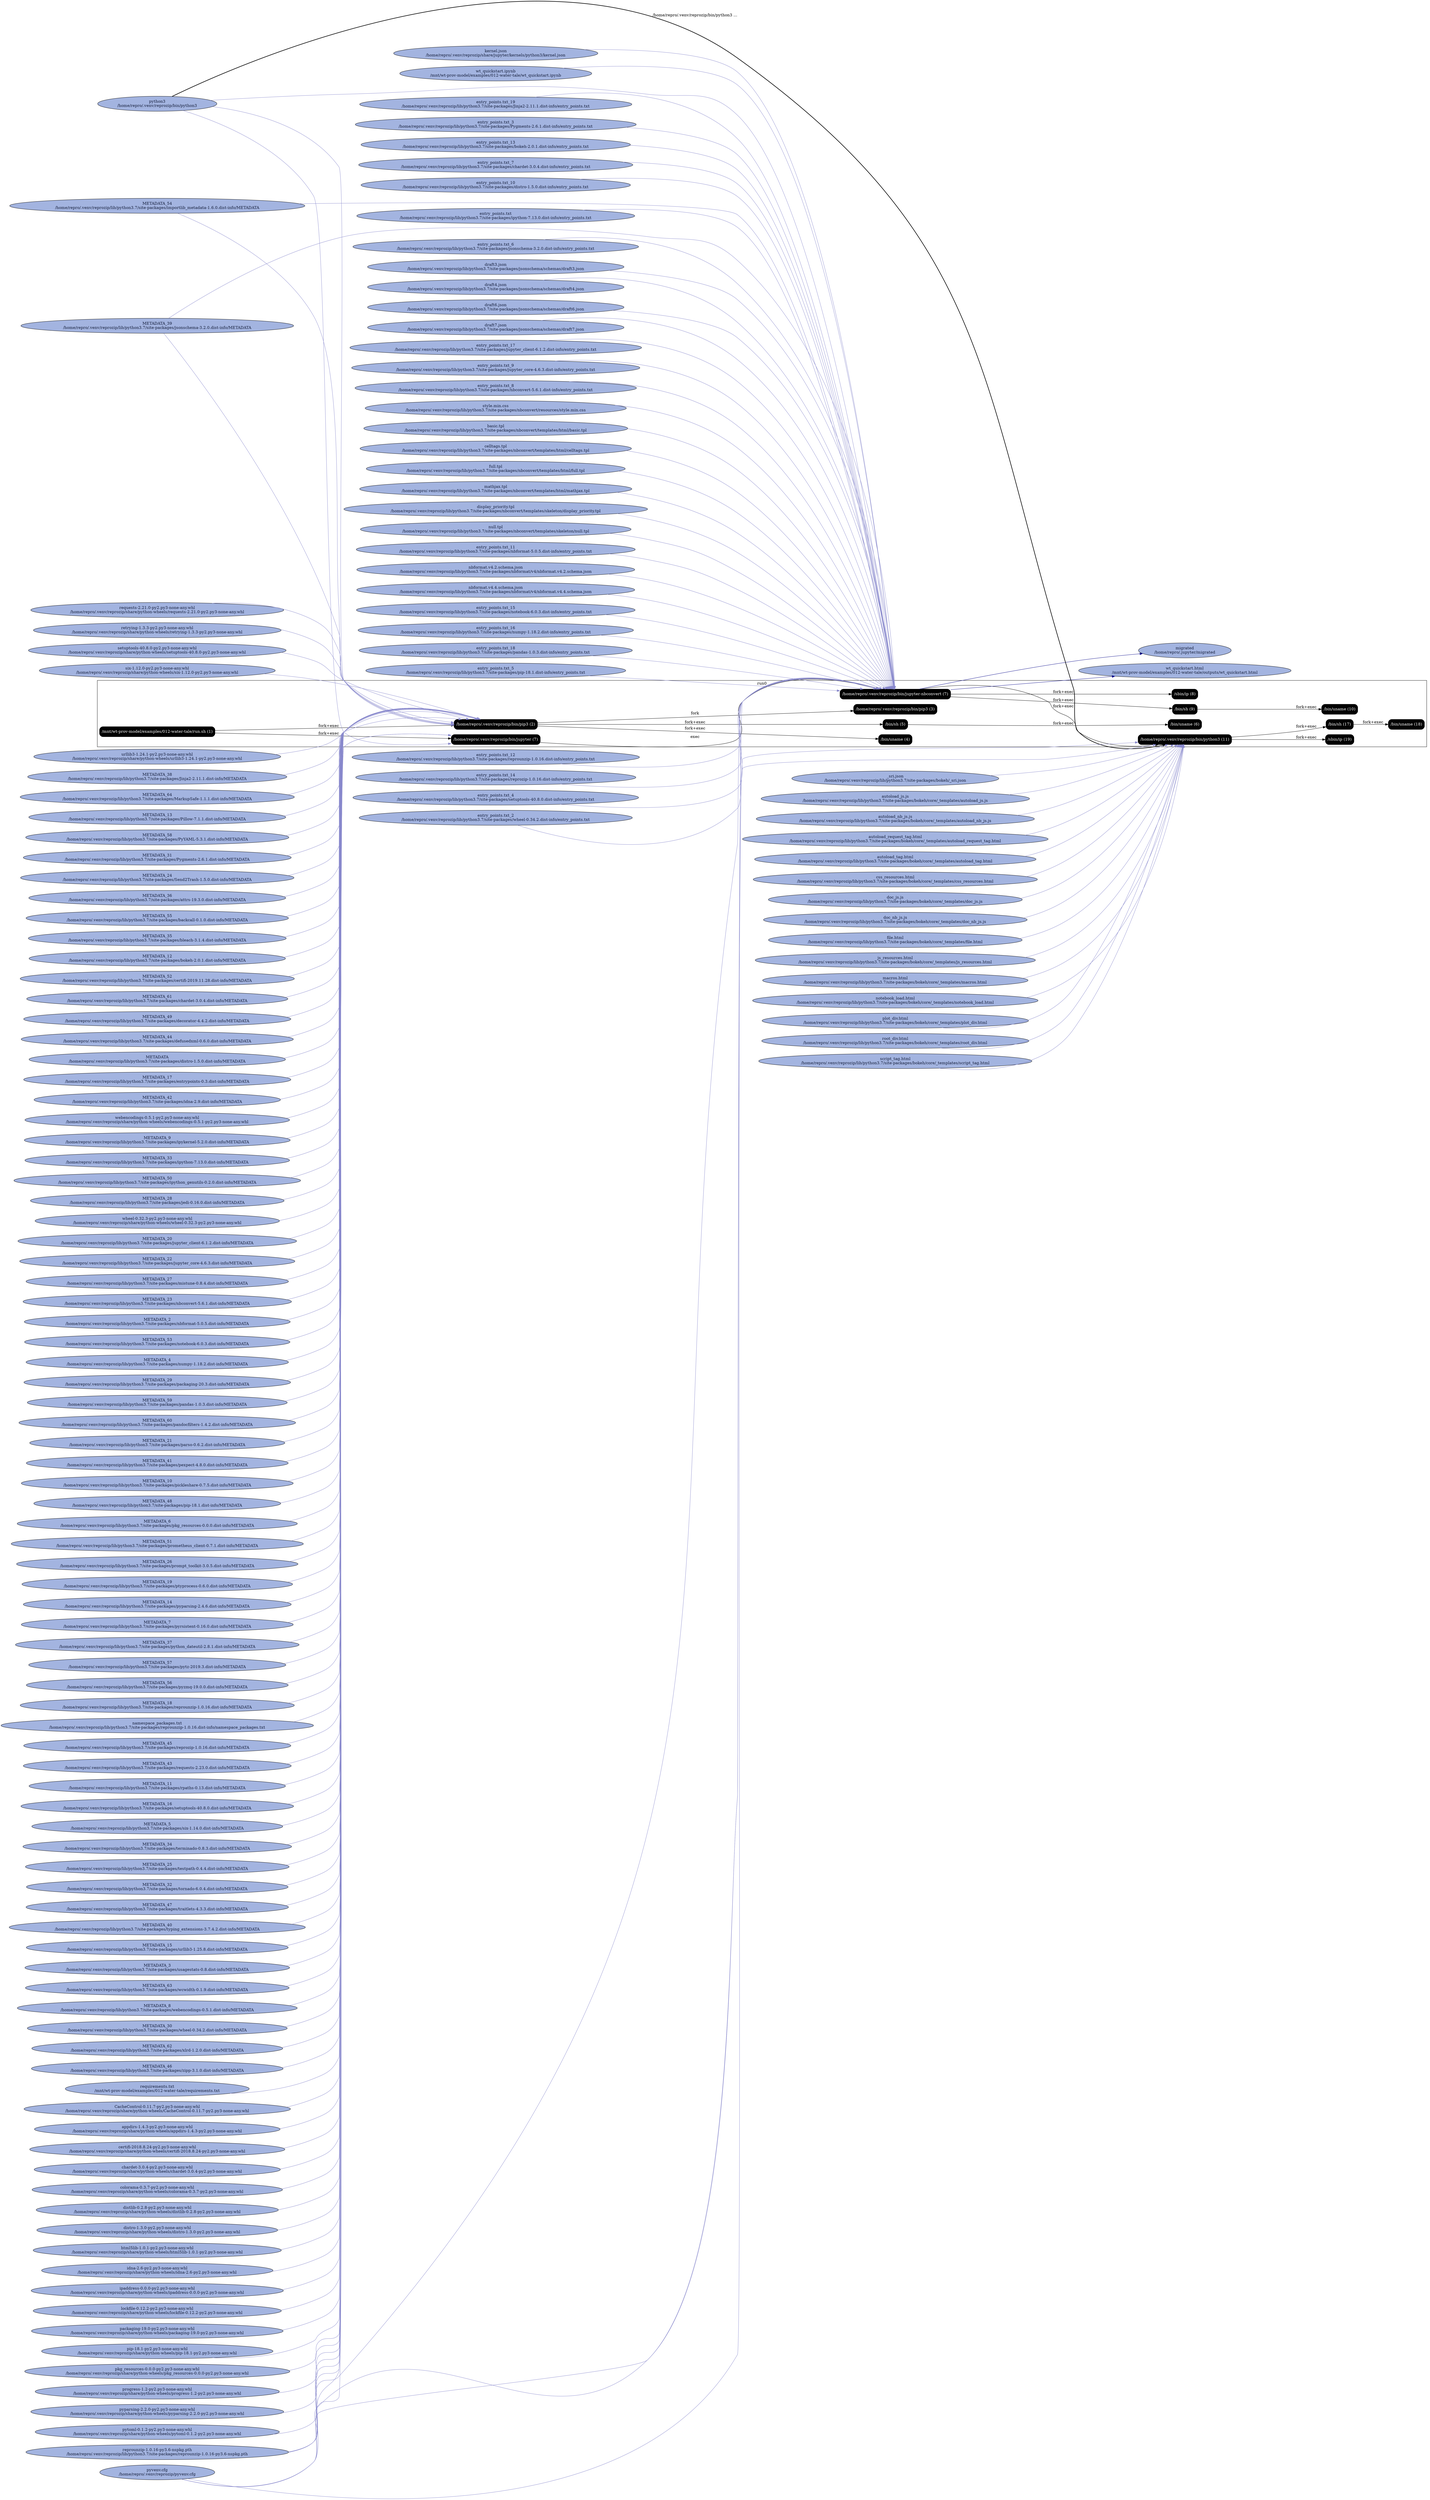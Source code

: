 digraph G {
    rankdir=LR;

    /* programs */
    node [shape=box fontcolor=white fillcolor=black style="filled,rounded"];
    subgraph cluster_run0 {
        label="run0";
        prog0 [label="/mnt/wt-prov-model/examples/012-water-tale/run.sh (1)"];
        prog1 [label="/home/repro/.venv/reprozip/bin/pip3 (2)"];
        prog0 -> prog1 [label="fork+exec"];
        prog2 [label="/home/repro/.venv/reprozip/bin/pip3 (3)"];
        prog1 -> prog2 [label="fork"];
        prog3 [label="/bin/uname (4)"];
        prog1 -> prog3 [label="fork+exec"];
        prog4 [label="/bin/sh (5)"];
        prog1 -> prog4 [label="fork+exec"];
        prog5 [label="/bin/uname (6)"];
        prog4 -> prog5 [label="fork+exec"];
        prog6 [label="/home/repro/.venv/reprozip/bin/jupyter (7)"];
        prog0 -> prog6 [label="fork+exec"];
        prog7 [label="/home/repro/.venv/reprozip/bin/jupyter-nbconvert (7)"];
        prog6 -> prog7 [label="exec"];
        prog8 [label="/sbin/ip (8)"];
        prog7 -> prog8 [label="fork+exec"];
        prog9 [label="/bin/sh (9)"];
        prog7 -> prog9 [label="fork+exec"];
        prog10 [label="/bin/uname (10)"];
        prog9 -> prog10 [label="fork+exec"];
        prog11 [label="/home/repro/.venv/reprozip/bin/python3 (11)"];
        prog7 -> prog11 [label="fork+exec"];
        prog17 [label="/bin/sh (17)"];
        prog11 -> prog17 [label="fork+exec"];
        prog18 [label="/bin/uname (18)"];
        prog17 -> prog18 [label="fork+exec"];
        prog19 [label="/sbin/ip (19)"];
        prog11 -> prog19 [label="fork+exec"];
    }

    node [shape=ellipse fontcolor="#131C39" fillcolor="#C9D2ED"];

    /* other files */
    "/home/repro/.jupyter/migrated" [fillcolor="#A3B4E0", label="migrated\n/home/repro/.jupyter/migrated"];
    "/home/repro/.venv/reprozip/bin/python3" [fillcolor="#A3B4E0", label="python3\n/home/repro/.venv/reprozip/bin/python3"];
    "/home/repro/.venv/reprozip/lib/python3.7/site-packages/Jinja2-2.11.1.dist-info/METADATA" [fillcolor="#A3B4E0", label="METADATA_38\n/home/repro/.venv/reprozip/lib/python3.7/site-packages/Jinja2-2.11.1.dist-info/METADATA"];
    "/home/repro/.venv/reprozip/lib/python3.7/site-packages/Jinja2-2.11.1.dist-info/entry_points.txt" [fillcolor="#A3B4E0", label="entry_points.txt_19\n/home/repro/.venv/reprozip/lib/python3.7/site-packages/Jinja2-2.11.1.dist-info/entry_points.txt"];
    "/home/repro/.venv/reprozip/lib/python3.7/site-packages/MarkupSafe-1.1.1.dist-info/METADATA" [fillcolor="#A3B4E0", label="METADATA_64\n/home/repro/.venv/reprozip/lib/python3.7/site-packages/MarkupSafe-1.1.1.dist-info/METADATA"];
    "/home/repro/.venv/reprozip/lib/python3.7/site-packages/Pillow-7.1.1.dist-info/METADATA" [fillcolor="#A3B4E0", label="METADATA_13\n/home/repro/.venv/reprozip/lib/python3.7/site-packages/Pillow-7.1.1.dist-info/METADATA"];
    "/home/repro/.venv/reprozip/lib/python3.7/site-packages/PyYAML-5.3.1.dist-info/METADATA" [fillcolor="#A3B4E0", label="METADATA_58\n/home/repro/.venv/reprozip/lib/python3.7/site-packages/PyYAML-5.3.1.dist-info/METADATA"];
    "/home/repro/.venv/reprozip/lib/python3.7/site-packages/Pygments-2.6.1.dist-info/METADATA" [fillcolor="#A3B4E0", label="METADATA_31\n/home/repro/.venv/reprozip/lib/python3.7/site-packages/Pygments-2.6.1.dist-info/METADATA"];
    "/home/repro/.venv/reprozip/lib/python3.7/site-packages/Pygments-2.6.1.dist-info/entry_points.txt" [fillcolor="#A3B4E0", label="entry_points.txt_3\n/home/repro/.venv/reprozip/lib/python3.7/site-packages/Pygments-2.6.1.dist-info/entry_points.txt"];
    "/home/repro/.venv/reprozip/lib/python3.7/site-packages/Send2Trash-1.5.0.dist-info/METADATA" [fillcolor="#A3B4E0", label="METADATA_24\n/home/repro/.venv/reprozip/lib/python3.7/site-packages/Send2Trash-1.5.0.dist-info/METADATA"];
    "/home/repro/.venv/reprozip/lib/python3.7/site-packages/attrs-19.3.0.dist-info/METADATA" [fillcolor="#A3B4E0", label="METADATA_36\n/home/repro/.venv/reprozip/lib/python3.7/site-packages/attrs-19.3.0.dist-info/METADATA"];
    "/home/repro/.venv/reprozip/lib/python3.7/site-packages/backcall-0.1.0.dist-info/METADATA" [fillcolor="#A3B4E0", label="METADATA_55\n/home/repro/.venv/reprozip/lib/python3.7/site-packages/backcall-0.1.0.dist-info/METADATA"];
    "/home/repro/.venv/reprozip/lib/python3.7/site-packages/bleach-3.1.4.dist-info/METADATA" [fillcolor="#A3B4E0", label="METADATA_35\n/home/repro/.venv/reprozip/lib/python3.7/site-packages/bleach-3.1.4.dist-info/METADATA"];
    "/home/repro/.venv/reprozip/lib/python3.7/site-packages/bokeh-2.0.1.dist-info/METADATA" [fillcolor="#A3B4E0", label="METADATA_12\n/home/repro/.venv/reprozip/lib/python3.7/site-packages/bokeh-2.0.1.dist-info/METADATA"];
    "/home/repro/.venv/reprozip/lib/python3.7/site-packages/bokeh-2.0.1.dist-info/entry_points.txt" [fillcolor="#A3B4E0", label="entry_points.txt_13\n/home/repro/.venv/reprozip/lib/python3.7/site-packages/bokeh-2.0.1.dist-info/entry_points.txt"];
    "/home/repro/.venv/reprozip/lib/python3.7/site-packages/bokeh/_sri.json" [fillcolor="#A3B4E0", label="_sri.json\n/home/repro/.venv/reprozip/lib/python3.7/site-packages/bokeh/_sri.json"];
    "/home/repro/.venv/reprozip/lib/python3.7/site-packages/bokeh/core/_templates/autoload_js.js" [fillcolor="#A3B4E0", label="autoload_js.js\n/home/repro/.venv/reprozip/lib/python3.7/site-packages/bokeh/core/_templates/autoload_js.js"];
    "/home/repro/.venv/reprozip/lib/python3.7/site-packages/bokeh/core/_templates/autoload_nb_js.js" [fillcolor="#A3B4E0", label="autoload_nb_js.js\n/home/repro/.venv/reprozip/lib/python3.7/site-packages/bokeh/core/_templates/autoload_nb_js.js"];
    "/home/repro/.venv/reprozip/lib/python3.7/site-packages/bokeh/core/_templates/autoload_request_tag.html" [fillcolor="#A3B4E0", label="autoload_request_tag.html\n/home/repro/.venv/reprozip/lib/python3.7/site-packages/bokeh/core/_templates/autoload_request_tag.html"];
    "/home/repro/.venv/reprozip/lib/python3.7/site-packages/bokeh/core/_templates/autoload_tag.html" [fillcolor="#A3B4E0", label="autoload_tag.html\n/home/repro/.venv/reprozip/lib/python3.7/site-packages/bokeh/core/_templates/autoload_tag.html"];
    "/home/repro/.venv/reprozip/lib/python3.7/site-packages/bokeh/core/_templates/css_resources.html" [fillcolor="#A3B4E0", label="css_resources.html\n/home/repro/.venv/reprozip/lib/python3.7/site-packages/bokeh/core/_templates/css_resources.html"];
    "/home/repro/.venv/reprozip/lib/python3.7/site-packages/bokeh/core/_templates/doc_js.js" [fillcolor="#A3B4E0", label="doc_js.js\n/home/repro/.venv/reprozip/lib/python3.7/site-packages/bokeh/core/_templates/doc_js.js"];
    "/home/repro/.venv/reprozip/lib/python3.7/site-packages/bokeh/core/_templates/doc_nb_js.js" [fillcolor="#A3B4E0", label="doc_nb_js.js\n/home/repro/.venv/reprozip/lib/python3.7/site-packages/bokeh/core/_templates/doc_nb_js.js"];
    "/home/repro/.venv/reprozip/lib/python3.7/site-packages/bokeh/core/_templates/file.html" [fillcolor="#A3B4E0", label="file.html\n/home/repro/.venv/reprozip/lib/python3.7/site-packages/bokeh/core/_templates/file.html"];
    "/home/repro/.venv/reprozip/lib/python3.7/site-packages/bokeh/core/_templates/js_resources.html" [fillcolor="#A3B4E0", label="js_resources.html\n/home/repro/.venv/reprozip/lib/python3.7/site-packages/bokeh/core/_templates/js_resources.html"];
    "/home/repro/.venv/reprozip/lib/python3.7/site-packages/bokeh/core/_templates/macros.html" [fillcolor="#A3B4E0", label="macros.html\n/home/repro/.venv/reprozip/lib/python3.7/site-packages/bokeh/core/_templates/macros.html"];
    "/home/repro/.venv/reprozip/lib/python3.7/site-packages/bokeh/core/_templates/notebook_load.html" [fillcolor="#A3B4E0", label="notebook_load.html\n/home/repro/.venv/reprozip/lib/python3.7/site-packages/bokeh/core/_templates/notebook_load.html"];
    "/home/repro/.venv/reprozip/lib/python3.7/site-packages/bokeh/core/_templates/plot_div.html" [fillcolor="#A3B4E0", label="plot_div.html\n/home/repro/.venv/reprozip/lib/python3.7/site-packages/bokeh/core/_templates/plot_div.html"];
    "/home/repro/.venv/reprozip/lib/python3.7/site-packages/bokeh/core/_templates/root_div.html" [fillcolor="#A3B4E0", label="root_div.html\n/home/repro/.venv/reprozip/lib/python3.7/site-packages/bokeh/core/_templates/root_div.html"];
    "/home/repro/.venv/reprozip/lib/python3.7/site-packages/bokeh/core/_templates/script_tag.html" [fillcolor="#A3B4E0", label="script_tag.html\n/home/repro/.venv/reprozip/lib/python3.7/site-packages/bokeh/core/_templates/script_tag.html"];
    "/home/repro/.venv/reprozip/lib/python3.7/site-packages/certifi-2019.11.28.dist-info/METADATA" [fillcolor="#A3B4E0", label="METADATA_52\n/home/repro/.venv/reprozip/lib/python3.7/site-packages/certifi-2019.11.28.dist-info/METADATA"];
    "/home/repro/.venv/reprozip/lib/python3.7/site-packages/chardet-3.0.4.dist-info/METADATA" [fillcolor="#A3B4E0", label="METADATA_61\n/home/repro/.venv/reprozip/lib/python3.7/site-packages/chardet-3.0.4.dist-info/METADATA"];
    "/home/repro/.venv/reprozip/lib/python3.7/site-packages/chardet-3.0.4.dist-info/entry_points.txt" [fillcolor="#A3B4E0", label="entry_points.txt_7\n/home/repro/.venv/reprozip/lib/python3.7/site-packages/chardet-3.0.4.dist-info/entry_points.txt"];
    "/home/repro/.venv/reprozip/lib/python3.7/site-packages/decorator-4.4.2.dist-info/METADATA" [fillcolor="#A3B4E0", label="METADATA_49\n/home/repro/.venv/reprozip/lib/python3.7/site-packages/decorator-4.4.2.dist-info/METADATA"];
    "/home/repro/.venv/reprozip/lib/python3.7/site-packages/defusedxml-0.6.0.dist-info/METADATA" [fillcolor="#A3B4E0", label="METADATA_44\n/home/repro/.venv/reprozip/lib/python3.7/site-packages/defusedxml-0.6.0.dist-info/METADATA"];
    "/home/repro/.venv/reprozip/lib/python3.7/site-packages/distro-1.5.0.dist-info/METADATA" [fillcolor="#A3B4E0", label="METADATA\n/home/repro/.venv/reprozip/lib/python3.7/site-packages/distro-1.5.0.dist-info/METADATA"];
    "/home/repro/.venv/reprozip/lib/python3.7/site-packages/distro-1.5.0.dist-info/entry_points.txt" [fillcolor="#A3B4E0", label="entry_points.txt_10\n/home/repro/.venv/reprozip/lib/python3.7/site-packages/distro-1.5.0.dist-info/entry_points.txt"];
    "/home/repro/.venv/reprozip/lib/python3.7/site-packages/entrypoints-0.3.dist-info/METADATA" [fillcolor="#A3B4E0", label="METADATA_17\n/home/repro/.venv/reprozip/lib/python3.7/site-packages/entrypoints-0.3.dist-info/METADATA"];
    "/home/repro/.venv/reprozip/lib/python3.7/site-packages/idna-2.9.dist-info/METADATA" [fillcolor="#A3B4E0", label="METADATA_42\n/home/repro/.venv/reprozip/lib/python3.7/site-packages/idna-2.9.dist-info/METADATA"];
    "/home/repro/.venv/reprozip/lib/python3.7/site-packages/importlib_metadata-1.6.0.dist-info/METADATA" [fillcolor="#A3B4E0", label="METADATA_54\n/home/repro/.venv/reprozip/lib/python3.7/site-packages/importlib_metadata-1.6.0.dist-info/METADATA"];
    "/home/repro/.venv/reprozip/lib/python3.7/site-packages/ipykernel-5.2.0.dist-info/METADATA" [fillcolor="#A3B4E0", label="METADATA_9\n/home/repro/.venv/reprozip/lib/python3.7/site-packages/ipykernel-5.2.0.dist-info/METADATA"];
    "/home/repro/.venv/reprozip/lib/python3.7/site-packages/ipython-7.13.0.dist-info/METADATA" [fillcolor="#A3B4E0", label="METADATA_33\n/home/repro/.venv/reprozip/lib/python3.7/site-packages/ipython-7.13.0.dist-info/METADATA"];
    "/home/repro/.venv/reprozip/lib/python3.7/site-packages/ipython-7.13.0.dist-info/entry_points.txt" [fillcolor="#A3B4E0", label="entry_points.txt\n/home/repro/.venv/reprozip/lib/python3.7/site-packages/ipython-7.13.0.dist-info/entry_points.txt"];
    "/home/repro/.venv/reprozip/lib/python3.7/site-packages/ipython_genutils-0.2.0.dist-info/METADATA" [fillcolor="#A3B4E0", label="METADATA_50\n/home/repro/.venv/reprozip/lib/python3.7/site-packages/ipython_genutils-0.2.0.dist-info/METADATA"];
    "/home/repro/.venv/reprozip/lib/python3.7/site-packages/jedi-0.16.0.dist-info/METADATA" [fillcolor="#A3B4E0", label="METADATA_28\n/home/repro/.venv/reprozip/lib/python3.7/site-packages/jedi-0.16.0.dist-info/METADATA"];
    "/home/repro/.venv/reprozip/lib/python3.7/site-packages/jsonschema-3.2.0.dist-info/METADATA" [fillcolor="#A3B4E0", label="METADATA_39\n/home/repro/.venv/reprozip/lib/python3.7/site-packages/jsonschema-3.2.0.dist-info/METADATA"];
    "/home/repro/.venv/reprozip/lib/python3.7/site-packages/jsonschema-3.2.0.dist-info/entry_points.txt" [fillcolor="#A3B4E0", label="entry_points.txt_6\n/home/repro/.venv/reprozip/lib/python3.7/site-packages/jsonschema-3.2.0.dist-info/entry_points.txt"];
    "/home/repro/.venv/reprozip/lib/python3.7/site-packages/jsonschema/schemas/draft3.json" [fillcolor="#A3B4E0", label="draft3.json\n/home/repro/.venv/reprozip/lib/python3.7/site-packages/jsonschema/schemas/draft3.json"];
    "/home/repro/.venv/reprozip/lib/python3.7/site-packages/jsonschema/schemas/draft4.json" [fillcolor="#A3B4E0", label="draft4.json\n/home/repro/.venv/reprozip/lib/python3.7/site-packages/jsonschema/schemas/draft4.json"];
    "/home/repro/.venv/reprozip/lib/python3.7/site-packages/jsonschema/schemas/draft6.json" [fillcolor="#A3B4E0", label="draft6.json\n/home/repro/.venv/reprozip/lib/python3.7/site-packages/jsonschema/schemas/draft6.json"];
    "/home/repro/.venv/reprozip/lib/python3.7/site-packages/jsonschema/schemas/draft7.json" [fillcolor="#A3B4E0", label="draft7.json\n/home/repro/.venv/reprozip/lib/python3.7/site-packages/jsonschema/schemas/draft7.json"];
    "/home/repro/.venv/reprozip/lib/python3.7/site-packages/jupyter_client-6.1.2.dist-info/METADATA" [fillcolor="#A3B4E0", label="METADATA_20\n/home/repro/.venv/reprozip/lib/python3.7/site-packages/jupyter_client-6.1.2.dist-info/METADATA"];
    "/home/repro/.venv/reprozip/lib/python3.7/site-packages/jupyter_client-6.1.2.dist-info/entry_points.txt" [fillcolor="#A3B4E0", label="entry_points.txt_17\n/home/repro/.venv/reprozip/lib/python3.7/site-packages/jupyter_client-6.1.2.dist-info/entry_points.txt"];
    "/home/repro/.venv/reprozip/lib/python3.7/site-packages/jupyter_core-4.6.3.dist-info/METADATA" [fillcolor="#A3B4E0", label="METADATA_22\n/home/repro/.venv/reprozip/lib/python3.7/site-packages/jupyter_core-4.6.3.dist-info/METADATA"];
    "/home/repro/.venv/reprozip/lib/python3.7/site-packages/jupyter_core-4.6.3.dist-info/entry_points.txt" [fillcolor="#A3B4E0", label="entry_points.txt_9\n/home/repro/.venv/reprozip/lib/python3.7/site-packages/jupyter_core-4.6.3.dist-info/entry_points.txt"];
    "/home/repro/.venv/reprozip/lib/python3.7/site-packages/mistune-0.8.4.dist-info/METADATA" [fillcolor="#A3B4E0", label="METADATA_27\n/home/repro/.venv/reprozip/lib/python3.7/site-packages/mistune-0.8.4.dist-info/METADATA"];
    "/home/repro/.venv/reprozip/lib/python3.7/site-packages/nbconvert-5.6.1.dist-info/METADATA" [fillcolor="#A3B4E0", label="METADATA_23\n/home/repro/.venv/reprozip/lib/python3.7/site-packages/nbconvert-5.6.1.dist-info/METADATA"];
    "/home/repro/.venv/reprozip/lib/python3.7/site-packages/nbconvert-5.6.1.dist-info/entry_points.txt" [fillcolor="#A3B4E0", label="entry_points.txt_8\n/home/repro/.venv/reprozip/lib/python3.7/site-packages/nbconvert-5.6.1.dist-info/entry_points.txt"];
    "/home/repro/.venv/reprozip/lib/python3.7/site-packages/nbconvert/resources/style.min.css" [fillcolor="#A3B4E0", label="style.min.css\n/home/repro/.venv/reprozip/lib/python3.7/site-packages/nbconvert/resources/style.min.css"];
    "/home/repro/.venv/reprozip/lib/python3.7/site-packages/nbconvert/templates/html/basic.tpl" [fillcolor="#A3B4E0", label="basic.tpl\n/home/repro/.venv/reprozip/lib/python3.7/site-packages/nbconvert/templates/html/basic.tpl"];
    "/home/repro/.venv/reprozip/lib/python3.7/site-packages/nbconvert/templates/html/celltags.tpl" [fillcolor="#A3B4E0", label="celltags.tpl\n/home/repro/.venv/reprozip/lib/python3.7/site-packages/nbconvert/templates/html/celltags.tpl"];
    "/home/repro/.venv/reprozip/lib/python3.7/site-packages/nbconvert/templates/html/full.tpl" [fillcolor="#A3B4E0", label="full.tpl\n/home/repro/.venv/reprozip/lib/python3.7/site-packages/nbconvert/templates/html/full.tpl"];
    "/home/repro/.venv/reprozip/lib/python3.7/site-packages/nbconvert/templates/html/mathjax.tpl" [fillcolor="#A3B4E0", label="mathjax.tpl\n/home/repro/.venv/reprozip/lib/python3.7/site-packages/nbconvert/templates/html/mathjax.tpl"];
    "/home/repro/.venv/reprozip/lib/python3.7/site-packages/nbconvert/templates/skeleton/display_priority.tpl" [fillcolor="#A3B4E0", label="display_priority.tpl\n/home/repro/.venv/reprozip/lib/python3.7/site-packages/nbconvert/templates/skeleton/display_priority.tpl"];
    "/home/repro/.venv/reprozip/lib/python3.7/site-packages/nbconvert/templates/skeleton/null.tpl" [fillcolor="#A3B4E0", label="null.tpl\n/home/repro/.venv/reprozip/lib/python3.7/site-packages/nbconvert/templates/skeleton/null.tpl"];
    "/home/repro/.venv/reprozip/lib/python3.7/site-packages/nbformat-5.0.5.dist-info/METADATA" [fillcolor="#A3B4E0", label="METADATA_2\n/home/repro/.venv/reprozip/lib/python3.7/site-packages/nbformat-5.0.5.dist-info/METADATA"];
    "/home/repro/.venv/reprozip/lib/python3.7/site-packages/nbformat-5.0.5.dist-info/entry_points.txt" [fillcolor="#A3B4E0", label="entry_points.txt_11\n/home/repro/.venv/reprozip/lib/python3.7/site-packages/nbformat-5.0.5.dist-info/entry_points.txt"];
    "/home/repro/.venv/reprozip/lib/python3.7/site-packages/nbformat/v4/nbformat.v4.2.schema.json" [fillcolor="#A3B4E0", label="nbformat.v4.2.schema.json\n/home/repro/.venv/reprozip/lib/python3.7/site-packages/nbformat/v4/nbformat.v4.2.schema.json"];
    "/home/repro/.venv/reprozip/lib/python3.7/site-packages/nbformat/v4/nbformat.v4.4.schema.json" [fillcolor="#A3B4E0", label="nbformat.v4.4.schema.json\n/home/repro/.venv/reprozip/lib/python3.7/site-packages/nbformat/v4/nbformat.v4.4.schema.json"];
    "/home/repro/.venv/reprozip/lib/python3.7/site-packages/notebook-6.0.3.dist-info/METADATA" [fillcolor="#A3B4E0", label="METADATA_53\n/home/repro/.venv/reprozip/lib/python3.7/site-packages/notebook-6.0.3.dist-info/METADATA"];
    "/home/repro/.venv/reprozip/lib/python3.7/site-packages/notebook-6.0.3.dist-info/entry_points.txt" [fillcolor="#A3B4E0", label="entry_points.txt_15\n/home/repro/.venv/reprozip/lib/python3.7/site-packages/notebook-6.0.3.dist-info/entry_points.txt"];
    "/home/repro/.venv/reprozip/lib/python3.7/site-packages/numpy-1.18.2.dist-info/METADATA" [fillcolor="#A3B4E0", label="METADATA_4\n/home/repro/.venv/reprozip/lib/python3.7/site-packages/numpy-1.18.2.dist-info/METADATA"];
    "/home/repro/.venv/reprozip/lib/python3.7/site-packages/numpy-1.18.2.dist-info/entry_points.txt" [fillcolor="#A3B4E0", label="entry_points.txt_16\n/home/repro/.venv/reprozip/lib/python3.7/site-packages/numpy-1.18.2.dist-info/entry_points.txt"];
    "/home/repro/.venv/reprozip/lib/python3.7/site-packages/packaging-20.3.dist-info/METADATA" [fillcolor="#A3B4E0", label="METADATA_29\n/home/repro/.venv/reprozip/lib/python3.7/site-packages/packaging-20.3.dist-info/METADATA"];
    "/home/repro/.venv/reprozip/lib/python3.7/site-packages/pandas-1.0.3.dist-info/METADATA" [fillcolor="#A3B4E0", label="METADATA_59\n/home/repro/.venv/reprozip/lib/python3.7/site-packages/pandas-1.0.3.dist-info/METADATA"];
    "/home/repro/.venv/reprozip/lib/python3.7/site-packages/pandas-1.0.3.dist-info/entry_points.txt" [fillcolor="#A3B4E0", label="entry_points.txt_18\n/home/repro/.venv/reprozip/lib/python3.7/site-packages/pandas-1.0.3.dist-info/entry_points.txt"];
    "/home/repro/.venv/reprozip/lib/python3.7/site-packages/pandocfilters-1.4.2.dist-info/METADATA" [fillcolor="#A3B4E0", label="METADATA_60\n/home/repro/.venv/reprozip/lib/python3.7/site-packages/pandocfilters-1.4.2.dist-info/METADATA"];
    "/home/repro/.venv/reprozip/lib/python3.7/site-packages/parso-0.6.2.dist-info/METADATA" [fillcolor="#A3B4E0", label="METADATA_21\n/home/repro/.venv/reprozip/lib/python3.7/site-packages/parso-0.6.2.dist-info/METADATA"];
    "/home/repro/.venv/reprozip/lib/python3.7/site-packages/pexpect-4.8.0.dist-info/METADATA" [fillcolor="#A3B4E0", label="METADATA_41\n/home/repro/.venv/reprozip/lib/python3.7/site-packages/pexpect-4.8.0.dist-info/METADATA"];
    "/home/repro/.venv/reprozip/lib/python3.7/site-packages/pickleshare-0.7.5.dist-info/METADATA" [fillcolor="#A3B4E0", label="METADATA_10\n/home/repro/.venv/reprozip/lib/python3.7/site-packages/pickleshare-0.7.5.dist-info/METADATA"];
    "/home/repro/.venv/reprozip/lib/python3.7/site-packages/pip-18.1.dist-info/METADATA" [fillcolor="#A3B4E0", label="METADATA_48\n/home/repro/.venv/reprozip/lib/python3.7/site-packages/pip-18.1.dist-info/METADATA"];
    "/home/repro/.venv/reprozip/lib/python3.7/site-packages/pip-18.1.dist-info/entry_points.txt" [fillcolor="#A3B4E0", label="entry_points.txt_5\n/home/repro/.venv/reprozip/lib/python3.7/site-packages/pip-18.1.dist-info/entry_points.txt"];
    "/home/repro/.venv/reprozip/lib/python3.7/site-packages/pkg_resources-0.0.0.dist-info/METADATA" [fillcolor="#A3B4E0", label="METADATA_6\n/home/repro/.venv/reprozip/lib/python3.7/site-packages/pkg_resources-0.0.0.dist-info/METADATA"];
    "/home/repro/.venv/reprozip/lib/python3.7/site-packages/prometheus_client-0.7.1.dist-info/METADATA" [fillcolor="#A3B4E0", label="METADATA_51\n/home/repro/.venv/reprozip/lib/python3.7/site-packages/prometheus_client-0.7.1.dist-info/METADATA"];
    "/home/repro/.venv/reprozip/lib/python3.7/site-packages/prompt_toolkit-3.0.5.dist-info/METADATA" [fillcolor="#A3B4E0", label="METADATA_26\n/home/repro/.venv/reprozip/lib/python3.7/site-packages/prompt_toolkit-3.0.5.dist-info/METADATA"];
    "/home/repro/.venv/reprozip/lib/python3.7/site-packages/ptyprocess-0.6.0.dist-info/METADATA" [fillcolor="#A3B4E0", label="METADATA_19\n/home/repro/.venv/reprozip/lib/python3.7/site-packages/ptyprocess-0.6.0.dist-info/METADATA"];
    "/home/repro/.venv/reprozip/lib/python3.7/site-packages/pyparsing-2.4.6.dist-info/METADATA" [fillcolor="#A3B4E0", label="METADATA_14\n/home/repro/.venv/reprozip/lib/python3.7/site-packages/pyparsing-2.4.6.dist-info/METADATA"];
    "/home/repro/.venv/reprozip/lib/python3.7/site-packages/pyrsistent-0.16.0.dist-info/METADATA" [fillcolor="#A3B4E0", label="METADATA_7\n/home/repro/.venv/reprozip/lib/python3.7/site-packages/pyrsistent-0.16.0.dist-info/METADATA"];
    "/home/repro/.venv/reprozip/lib/python3.7/site-packages/python_dateutil-2.8.1.dist-info/METADATA" [fillcolor="#A3B4E0", label="METADATA_37\n/home/repro/.venv/reprozip/lib/python3.7/site-packages/python_dateutil-2.8.1.dist-info/METADATA"];
    "/home/repro/.venv/reprozip/lib/python3.7/site-packages/pytz-2019.3.dist-info/METADATA" [fillcolor="#A3B4E0", label="METADATA_57\n/home/repro/.venv/reprozip/lib/python3.7/site-packages/pytz-2019.3.dist-info/METADATA"];
    "/home/repro/.venv/reprozip/lib/python3.7/site-packages/pyzmq-19.0.0.dist-info/METADATA" [fillcolor="#A3B4E0", label="METADATA_56\n/home/repro/.venv/reprozip/lib/python3.7/site-packages/pyzmq-19.0.0.dist-info/METADATA"];
    "/home/repro/.venv/reprozip/lib/python3.7/site-packages/reprounzip-1.0.16-py3.6-nspkg.pth" [fillcolor="#A3B4E0", label="reprounzip-1.0.16-py3.6-nspkg.pth\n/home/repro/.venv/reprozip/lib/python3.7/site-packages/reprounzip-1.0.16-py3.6-nspkg.pth"];
    "/home/repro/.venv/reprozip/lib/python3.7/site-packages/reprounzip-1.0.16.dist-info/METADATA" [fillcolor="#A3B4E0", label="METADATA_18\n/home/repro/.venv/reprozip/lib/python3.7/site-packages/reprounzip-1.0.16.dist-info/METADATA"];
    "/home/repro/.venv/reprozip/lib/python3.7/site-packages/reprounzip-1.0.16.dist-info/entry_points.txt" [fillcolor="#A3B4E0", label="entry_points.txt_12\n/home/repro/.venv/reprozip/lib/python3.7/site-packages/reprounzip-1.0.16.dist-info/entry_points.txt"];
    "/home/repro/.venv/reprozip/lib/python3.7/site-packages/reprounzip-1.0.16.dist-info/namespace_packages.txt" [fillcolor="#A3B4E0", label="namespace_packages.txt\n/home/repro/.venv/reprozip/lib/python3.7/site-packages/reprounzip-1.0.16.dist-info/namespace_packages.txt"];
    "/home/repro/.venv/reprozip/lib/python3.7/site-packages/reprozip-1.0.16.dist-info/METADATA" [fillcolor="#A3B4E0", label="METADATA_45\n/home/repro/.venv/reprozip/lib/python3.7/site-packages/reprozip-1.0.16.dist-info/METADATA"];
    "/home/repro/.venv/reprozip/lib/python3.7/site-packages/reprozip-1.0.16.dist-info/entry_points.txt" [fillcolor="#A3B4E0", label="entry_points.txt_14\n/home/repro/.venv/reprozip/lib/python3.7/site-packages/reprozip-1.0.16.dist-info/entry_points.txt"];
    "/home/repro/.venv/reprozip/lib/python3.7/site-packages/requests-2.23.0.dist-info/METADATA" [fillcolor="#A3B4E0", label="METADATA_43\n/home/repro/.venv/reprozip/lib/python3.7/site-packages/requests-2.23.0.dist-info/METADATA"];
    "/home/repro/.venv/reprozip/lib/python3.7/site-packages/rpaths-0.13.dist-info/METADATA" [fillcolor="#A3B4E0", label="METADATA_11\n/home/repro/.venv/reprozip/lib/python3.7/site-packages/rpaths-0.13.dist-info/METADATA"];
    "/home/repro/.venv/reprozip/lib/python3.7/site-packages/setuptools-40.8.0.dist-info/METADATA" [fillcolor="#A3B4E0", label="METADATA_16\n/home/repro/.venv/reprozip/lib/python3.7/site-packages/setuptools-40.8.0.dist-info/METADATA"];
    "/home/repro/.venv/reprozip/lib/python3.7/site-packages/setuptools-40.8.0.dist-info/entry_points.txt" [fillcolor="#A3B4E0", label="entry_points.txt_4\n/home/repro/.venv/reprozip/lib/python3.7/site-packages/setuptools-40.8.0.dist-info/entry_points.txt"];
    "/home/repro/.venv/reprozip/lib/python3.7/site-packages/six-1.14.0.dist-info/METADATA" [fillcolor="#A3B4E0", label="METADATA_5\n/home/repro/.venv/reprozip/lib/python3.7/site-packages/six-1.14.0.dist-info/METADATA"];
    "/home/repro/.venv/reprozip/lib/python3.7/site-packages/terminado-0.8.3.dist-info/METADATA" [fillcolor="#A3B4E0", label="METADATA_34\n/home/repro/.venv/reprozip/lib/python3.7/site-packages/terminado-0.8.3.dist-info/METADATA"];
    "/home/repro/.venv/reprozip/lib/python3.7/site-packages/testpath-0.4.4.dist-info/METADATA" [fillcolor="#A3B4E0", label="METADATA_25\n/home/repro/.venv/reprozip/lib/python3.7/site-packages/testpath-0.4.4.dist-info/METADATA"];
    "/home/repro/.venv/reprozip/lib/python3.7/site-packages/tornado-6.0.4.dist-info/METADATA" [fillcolor="#A3B4E0", label="METADATA_32\n/home/repro/.venv/reprozip/lib/python3.7/site-packages/tornado-6.0.4.dist-info/METADATA"];
    "/home/repro/.venv/reprozip/lib/python3.7/site-packages/traitlets-4.3.3.dist-info/METADATA" [fillcolor="#A3B4E0", label="METADATA_47\n/home/repro/.venv/reprozip/lib/python3.7/site-packages/traitlets-4.3.3.dist-info/METADATA"];
    "/home/repro/.venv/reprozip/lib/python3.7/site-packages/typing_extensions-3.7.4.2.dist-info/METADATA" [fillcolor="#A3B4E0", label="METADATA_40\n/home/repro/.venv/reprozip/lib/python3.7/site-packages/typing_extensions-3.7.4.2.dist-info/METADATA"];
    "/home/repro/.venv/reprozip/lib/python3.7/site-packages/urllib3-1.25.8.dist-info/METADATA" [fillcolor="#A3B4E0", label="METADATA_15\n/home/repro/.venv/reprozip/lib/python3.7/site-packages/urllib3-1.25.8.dist-info/METADATA"];
    "/home/repro/.venv/reprozip/lib/python3.7/site-packages/usagestats-0.8.dist-info/METADATA" [fillcolor="#A3B4E0", label="METADATA_3\n/home/repro/.venv/reprozip/lib/python3.7/site-packages/usagestats-0.8.dist-info/METADATA"];
    "/home/repro/.venv/reprozip/lib/python3.7/site-packages/wcwidth-0.1.9.dist-info/METADATA" [fillcolor="#A3B4E0", label="METADATA_63\n/home/repro/.venv/reprozip/lib/python3.7/site-packages/wcwidth-0.1.9.dist-info/METADATA"];
    "/home/repro/.venv/reprozip/lib/python3.7/site-packages/webencodings-0.5.1.dist-info/METADATA" [fillcolor="#A3B4E0", label="METADATA_8\n/home/repro/.venv/reprozip/lib/python3.7/site-packages/webencodings-0.5.1.dist-info/METADATA"];
    "/home/repro/.venv/reprozip/lib/python3.7/site-packages/wheel-0.34.2.dist-info/METADATA" [fillcolor="#A3B4E0", label="METADATA_30\n/home/repro/.venv/reprozip/lib/python3.7/site-packages/wheel-0.34.2.dist-info/METADATA"];
    "/home/repro/.venv/reprozip/lib/python3.7/site-packages/wheel-0.34.2.dist-info/entry_points.txt" [fillcolor="#A3B4E0", label="entry_points.txt_2\n/home/repro/.venv/reprozip/lib/python3.7/site-packages/wheel-0.34.2.dist-info/entry_points.txt"];
    "/home/repro/.venv/reprozip/lib/python3.7/site-packages/xlrd-1.2.0.dist-info/METADATA" [fillcolor="#A3B4E0", label="METADATA_62\n/home/repro/.venv/reprozip/lib/python3.7/site-packages/xlrd-1.2.0.dist-info/METADATA"];
    "/home/repro/.venv/reprozip/lib/python3.7/site-packages/zipp-3.1.0.dist-info/METADATA" [fillcolor="#A3B4E0", label="METADATA_46\n/home/repro/.venv/reprozip/lib/python3.7/site-packages/zipp-3.1.0.dist-info/METADATA"];
    "/home/repro/.venv/reprozip/pyvenv.cfg" [fillcolor="#A3B4E0", label="pyvenv.cfg\n/home/repro/.venv/reprozip/pyvenv.cfg"];
    "/home/repro/.venv/reprozip/share/jupyter/kernels/python3/kernel.json" [fillcolor="#A3B4E0", label="kernel.json\n/home/repro/.venv/reprozip/share/jupyter/kernels/python3/kernel.json"];
    "/home/repro/.venv/reprozip/share/python-wheels/CacheControl-0.11.7-py2.py3-none-any.whl" [fillcolor="#A3B4E0", label="CacheControl-0.11.7-py2.py3-none-any.whl\n/home/repro/.venv/reprozip/share/python-wheels/CacheControl-0.11.7-py2.py3-none-any.whl"];
    "/home/repro/.venv/reprozip/share/python-wheels/appdirs-1.4.3-py2.py3-none-any.whl" [fillcolor="#A3B4E0", label="appdirs-1.4.3-py2.py3-none-any.whl\n/home/repro/.venv/reprozip/share/python-wheels/appdirs-1.4.3-py2.py3-none-any.whl"];
    "/home/repro/.venv/reprozip/share/python-wheels/certifi-2018.8.24-py2.py3-none-any.whl" [fillcolor="#A3B4E0", label="certifi-2018.8.24-py2.py3-none-any.whl\n/home/repro/.venv/reprozip/share/python-wheels/certifi-2018.8.24-py2.py3-none-any.whl"];
    "/home/repro/.venv/reprozip/share/python-wheels/chardet-3.0.4-py2.py3-none-any.whl" [fillcolor="#A3B4E0", label="chardet-3.0.4-py2.py3-none-any.whl\n/home/repro/.venv/reprozip/share/python-wheels/chardet-3.0.4-py2.py3-none-any.whl"];
    "/home/repro/.venv/reprozip/share/python-wheels/colorama-0.3.7-py2.py3-none-any.whl" [fillcolor="#A3B4E0", label="colorama-0.3.7-py2.py3-none-any.whl\n/home/repro/.venv/reprozip/share/python-wheels/colorama-0.3.7-py2.py3-none-any.whl"];
    "/home/repro/.venv/reprozip/share/python-wheels/distlib-0.2.8-py2.py3-none-any.whl" [fillcolor="#A3B4E0", label="distlib-0.2.8-py2.py3-none-any.whl\n/home/repro/.venv/reprozip/share/python-wheels/distlib-0.2.8-py2.py3-none-any.whl"];
    "/home/repro/.venv/reprozip/share/python-wheels/distro-1.3.0-py2.py3-none-any.whl" [fillcolor="#A3B4E0", label="distro-1.3.0-py2.py3-none-any.whl\n/home/repro/.venv/reprozip/share/python-wheels/distro-1.3.0-py2.py3-none-any.whl"];
    "/home/repro/.venv/reprozip/share/python-wheels/html5lib-1.0.1-py2.py3-none-any.whl" [fillcolor="#A3B4E0", label="html5lib-1.0.1-py2.py3-none-any.whl\n/home/repro/.venv/reprozip/share/python-wheels/html5lib-1.0.1-py2.py3-none-any.whl"];
    "/home/repro/.venv/reprozip/share/python-wheels/idna-2.6-py2.py3-none-any.whl" [fillcolor="#A3B4E0", label="idna-2.6-py2.py3-none-any.whl\n/home/repro/.venv/reprozip/share/python-wheels/idna-2.6-py2.py3-none-any.whl"];
    "/home/repro/.venv/reprozip/share/python-wheels/ipaddress-0.0.0-py2.py3-none-any.whl" [fillcolor="#A3B4E0", label="ipaddress-0.0.0-py2.py3-none-any.whl\n/home/repro/.venv/reprozip/share/python-wheels/ipaddress-0.0.0-py2.py3-none-any.whl"];
    "/home/repro/.venv/reprozip/share/python-wheels/lockfile-0.12.2-py2.py3-none-any.whl" [fillcolor="#A3B4E0", label="lockfile-0.12.2-py2.py3-none-any.whl\n/home/repro/.venv/reprozip/share/python-wheels/lockfile-0.12.2-py2.py3-none-any.whl"];
    "/home/repro/.venv/reprozip/share/python-wheels/packaging-19.0-py2.py3-none-any.whl" [fillcolor="#A3B4E0", label="packaging-19.0-py2.py3-none-any.whl\n/home/repro/.venv/reprozip/share/python-wheels/packaging-19.0-py2.py3-none-any.whl"];
    "/home/repro/.venv/reprozip/share/python-wheels/pip-18.1-py2.py3-none-any.whl" [fillcolor="#A3B4E0", label="pip-18.1-py2.py3-none-any.whl\n/home/repro/.venv/reprozip/share/python-wheels/pip-18.1-py2.py3-none-any.whl"];
    "/home/repro/.venv/reprozip/share/python-wheels/pkg_resources-0.0.0-py2.py3-none-any.whl" [fillcolor="#A3B4E0", label="pkg_resources-0.0.0-py2.py3-none-any.whl\n/home/repro/.venv/reprozip/share/python-wheels/pkg_resources-0.0.0-py2.py3-none-any.whl"];
    "/home/repro/.venv/reprozip/share/python-wheels/progress-1.2-py2.py3-none-any.whl" [fillcolor="#A3B4E0", label="progress-1.2-py2.py3-none-any.whl\n/home/repro/.venv/reprozip/share/python-wheels/progress-1.2-py2.py3-none-any.whl"];
    "/home/repro/.venv/reprozip/share/python-wheels/pyparsing-2.2.0-py2.py3-none-any.whl" [fillcolor="#A3B4E0", label="pyparsing-2.2.0-py2.py3-none-any.whl\n/home/repro/.venv/reprozip/share/python-wheels/pyparsing-2.2.0-py2.py3-none-any.whl"];
    "/home/repro/.venv/reprozip/share/python-wheels/pytoml-0.1.2-py2.py3-none-any.whl" [fillcolor="#A3B4E0", label="pytoml-0.1.2-py2.py3-none-any.whl\n/home/repro/.venv/reprozip/share/python-wheels/pytoml-0.1.2-py2.py3-none-any.whl"];
    "/home/repro/.venv/reprozip/share/python-wheels/requests-2.21.0-py2.py3-none-any.whl" [fillcolor="#A3B4E0", label="requests-2.21.0-py2.py3-none-any.whl\n/home/repro/.venv/reprozip/share/python-wheels/requests-2.21.0-py2.py3-none-any.whl"];
    "/home/repro/.venv/reprozip/share/python-wheels/retrying-1.3.3-py2.py3-none-any.whl" [fillcolor="#A3B4E0", label="retrying-1.3.3-py2.py3-none-any.whl\n/home/repro/.venv/reprozip/share/python-wheels/retrying-1.3.3-py2.py3-none-any.whl"];
    "/home/repro/.venv/reprozip/share/python-wheels/setuptools-40.8.0-py2.py3-none-any.whl" [fillcolor="#A3B4E0", label="setuptools-40.8.0-py2.py3-none-any.whl\n/home/repro/.venv/reprozip/share/python-wheels/setuptools-40.8.0-py2.py3-none-any.whl"];
    "/home/repro/.venv/reprozip/share/python-wheels/six-1.12.0-py2.py3-none-any.whl" [fillcolor="#A3B4E0", label="six-1.12.0-py2.py3-none-any.whl\n/home/repro/.venv/reprozip/share/python-wheels/six-1.12.0-py2.py3-none-any.whl"];
    "/home/repro/.venv/reprozip/share/python-wheels/urllib3-1.24.1-py2.py3-none-any.whl" [fillcolor="#A3B4E0", label="urllib3-1.24.1-py2.py3-none-any.whl\n/home/repro/.venv/reprozip/share/python-wheels/urllib3-1.24.1-py2.py3-none-any.whl"];
    "/home/repro/.venv/reprozip/share/python-wheels/webencodings-0.5.1-py2.py3-none-any.whl" [fillcolor="#A3B4E0", label="webencodings-0.5.1-py2.py3-none-any.whl\n/home/repro/.venv/reprozip/share/python-wheels/webencodings-0.5.1-py2.py3-none-any.whl"];
    "/home/repro/.venv/reprozip/share/python-wheels/wheel-0.32.3-py2.py3-none-any.whl" [fillcolor="#A3B4E0", label="wheel-0.32.3-py2.py3-none-any.whl\n/home/repro/.venv/reprozip/share/python-wheels/wheel-0.32.3-py2.py3-none-any.whl"];
    "/mnt/wt-prov-model/examples/012-water-tale/outputs/wt_quickstart.html" [fillcolor="#A3B4E0", label="wt_quickstart.html\n/mnt/wt-prov-model/examples/012-water-tale/outputs/wt_quickstart.html"];
    "/mnt/wt-prov-model/examples/012-water-tale/requirements.txt" [fillcolor="#A3B4E0", label="requirements.txt\n/mnt/wt-prov-model/examples/012-water-tale/requirements.txt"];
    "/mnt/wt-prov-model/examples/012-water-tale/wt_quickstart.ipynb" [fillcolor="#A3B4E0", label="wt_quickstart.ipynb\n/mnt/wt-prov-model/examples/012-water-tale/wt_quickstart.ipynb"];

    "/home/repro/.venv/reprozip/bin/python3" -> prog1 [color="#8888CC"];
    "/home/repro/.venv/reprozip/pyvenv.cfg" -> prog1 [color="#8888CC"];
    "/home/repro/.venv/reprozip/lib/python3.7/site-packages/reprounzip-1.0.16-py3.6-nspkg.pth" -> prog1 [color="#8888CC"];
    "/home/repro/.venv/reprozip/share/python-wheels/pytoml-0.1.2-py2.py3-none-any.whl" -> prog1 [color="#8888CC"];
    "/home/repro/.venv/reprozip/share/python-wheels/chardet-3.0.4-py2.py3-none-any.whl" -> prog1 [color="#8888CC"];
    "/home/repro/.venv/reprozip/share/python-wheels/requests-2.21.0-py2.py3-none-any.whl" -> prog1 [color="#8888CC"];
    "/home/repro/.venv/reprozip/share/python-wheels/retrying-1.3.3-py2.py3-none-any.whl" -> prog1 [color="#8888CC"];
    "/home/repro/.venv/reprozip/share/python-wheels/pyparsing-2.2.0-py2.py3-none-any.whl" -> prog1 [color="#8888CC"];
    "/home/repro/.venv/reprozip/share/python-wheels/idna-2.6-py2.py3-none-any.whl" -> prog1 [color="#8888CC"];
    "/home/repro/.venv/reprozip/share/python-wheels/progress-1.2-py2.py3-none-any.whl" -> prog1 [color="#8888CC"];
    "/home/repro/.venv/reprozip/share/python-wheels/distlib-0.2.8-py2.py3-none-any.whl" -> prog1 [color="#8888CC"];
    "/home/repro/.venv/reprozip/share/python-wheels/pip-18.1-py2.py3-none-any.whl" -> prog1 [color="#8888CC"];
    "/home/repro/.venv/reprozip/share/python-wheels/pkg_resources-0.0.0-py2.py3-none-any.whl" -> prog1 [color="#8888CC"];
    "/home/repro/.venv/reprozip/share/python-wheels/html5lib-1.0.1-py2.py3-none-any.whl" -> prog1 [color="#8888CC"];
    "/home/repro/.venv/reprozip/share/python-wheels/wheel-0.32.3-py2.py3-none-any.whl" -> prog1 [color="#8888CC"];
    "/home/repro/.venv/reprozip/share/python-wheels/appdirs-1.4.3-py2.py3-none-any.whl" -> prog1 [color="#8888CC"];
    "/home/repro/.venv/reprozip/share/python-wheels/CacheControl-0.11.7-py2.py3-none-any.whl" -> prog1 [color="#8888CC"];
    "/home/repro/.venv/reprozip/share/python-wheels/certifi-2018.8.24-py2.py3-none-any.whl" -> prog1 [color="#8888CC"];
    "/home/repro/.venv/reprozip/share/python-wheels/six-1.12.0-py2.py3-none-any.whl" -> prog1 [color="#8888CC"];
    "/home/repro/.venv/reprozip/share/python-wheels/webencodings-0.5.1-py2.py3-none-any.whl" -> prog1 [color="#8888CC"];
    "/home/repro/.venv/reprozip/share/python-wheels/urllib3-1.24.1-py2.py3-none-any.whl" -> prog1 [color="#8888CC"];
    "/home/repro/.venv/reprozip/share/python-wheels/lockfile-0.12.2-py2.py3-none-any.whl" -> prog1 [color="#8888CC"];
    "/home/repro/.venv/reprozip/share/python-wheels/packaging-19.0-py2.py3-none-any.whl" -> prog1 [color="#8888CC"];
    "/home/repro/.venv/reprozip/share/python-wheels/setuptools-40.8.0-py2.py3-none-any.whl" -> prog1 [color="#8888CC"];
    "/home/repro/.venv/reprozip/share/python-wheels/distro-1.3.0-py2.py3-none-any.whl" -> prog1 [color="#8888CC"];
    "/home/repro/.venv/reprozip/share/python-wheels/colorama-0.3.7-py2.py3-none-any.whl" -> prog1 [color="#8888CC"];
    "/home/repro/.venv/reprozip/share/python-wheels/ipaddress-0.0.0-py2.py3-none-any.whl" -> prog1 [color="#8888CC"];
    "/home/repro/.venv/reprozip/lib/python3.7/site-packages/reprounzip-1.0.16.dist-info/namespace_packages.txt" -> prog1 [color="#8888CC"];
    "/mnt/wt-prov-model/examples/012-water-tale/requirements.txt" -> prog1 [color="#8888CC"];
    "/home/repro/.venv/reprozip/lib/python3.7/site-packages/notebook-6.0.3.dist-info/METADATA" -> prog1 [color="#8888CC"];
    "/home/repro/.venv/reprozip/lib/python3.7/site-packages/bokeh-2.0.1.dist-info/METADATA" -> prog1 [color="#8888CC"];
    "/home/repro/.venv/reprozip/lib/python3.7/site-packages/pandas-1.0.3.dist-info/METADATA" -> prog1 [color="#8888CC"];
    "/home/repro/.venv/reprozip/lib/python3.7/site-packages/xlrd-1.2.0.dist-info/METADATA" -> prog1 [color="#8888CC"];
    "/home/repro/.venv/reprozip/lib/python3.7/site-packages/traitlets-4.3.3.dist-info/METADATA" -> prog1 [color="#8888CC"];
    "/home/repro/.venv/reprozip/lib/python3.7/site-packages/jupyter_core-4.6.3.dist-info/METADATA" -> prog1 [color="#8888CC"];
    "/home/repro/.venv/reprozip/lib/python3.7/site-packages/Jinja2-2.11.1.dist-info/METADATA" -> prog1 [color="#8888CC"];
    "/home/repro/.venv/reprozip/lib/python3.7/site-packages/terminado-0.8.3.dist-info/METADATA" -> prog1 [color="#8888CC"];
    "/home/repro/.venv/reprozip/lib/python3.7/site-packages/nbformat-5.0.5.dist-info/METADATA" -> prog1 [color="#8888CC"];
    "/home/repro/.venv/reprozip/lib/python3.7/site-packages/Send2Trash-1.5.0.dist-info/METADATA" -> prog1 [color="#8888CC"];
    "/home/repro/.venv/reprozip/lib/python3.7/site-packages/tornado-6.0.4.dist-info/METADATA" -> prog1 [color="#8888CC"];
    "/home/repro/.venv/reprozip/lib/python3.7/site-packages/jupyter_client-6.1.2.dist-info/METADATA" -> prog1 [color="#8888CC"];
    "/home/repro/.venv/reprozip/lib/python3.7/site-packages/nbconvert-5.6.1.dist-info/METADATA" -> prog1 [color="#8888CC"];
    "/home/repro/.venv/reprozip/lib/python3.7/site-packages/ipykernel-5.2.0.dist-info/METADATA" -> prog1 [color="#8888CC"];
    "/home/repro/.venv/reprozip/lib/python3.7/site-packages/ipython_genutils-0.2.0.dist-info/METADATA" -> prog1 [color="#8888CC"];
    "/home/repro/.venv/reprozip/lib/python3.7/site-packages/prometheus_client-0.7.1.dist-info/METADATA" -> prog1 [color="#8888CC"];
    "/home/repro/.venv/reprozip/lib/python3.7/site-packages/pyzmq-19.0.0.dist-info/METADATA" -> prog1 [color="#8888CC"];
    "/home/repro/.venv/reprozip/lib/python3.7/site-packages/packaging-20.3.dist-info/METADATA" -> prog1 [color="#8888CC"];
    "/home/repro/.venv/reprozip/lib/python3.7/site-packages/numpy-1.18.2.dist-info/METADATA" -> prog1 [color="#8888CC"];
    "/home/repro/.venv/reprozip/lib/python3.7/site-packages/python_dateutil-2.8.1.dist-info/METADATA" -> prog1 [color="#8888CC"];
    "/home/repro/.venv/reprozip/lib/python3.7/site-packages/typing_extensions-3.7.4.2.dist-info/METADATA" -> prog1 [color="#8888CC"];
    "/home/repro/.venv/reprozip/lib/python3.7/site-packages/PyYAML-5.3.1.dist-info/METADATA" -> prog1 [color="#8888CC"];
    "/home/repro/.venv/reprozip/lib/python3.7/site-packages/Pillow-7.1.1.dist-info/METADATA" -> prog1 [color="#8888CC"];
    "/home/repro/.venv/reprozip/lib/python3.7/site-packages/pytz-2019.3.dist-info/METADATA" -> prog1 [color="#8888CC"];
    "/home/repro/.venv/reprozip/lib/python3.7/site-packages/decorator-4.4.2.dist-info/METADATA" -> prog1 [color="#8888CC"];
    "/home/repro/.venv/reprozip/lib/python3.7/site-packages/six-1.14.0.dist-info/METADATA" -> prog1 [color="#8888CC"];
    "/home/repro/.venv/reprozip/lib/python3.7/site-packages/MarkupSafe-1.1.1.dist-info/METADATA" -> prog1 [color="#8888CC"];
    "/home/repro/.venv/reprozip/lib/python3.7/site-packages/ptyprocess-0.6.0.dist-info/METADATA" -> prog1 [color="#8888CC"];
    "/home/repro/.venv/reprozip/lib/python3.7/site-packages/jsonschema-3.2.0.dist-info/METADATA" -> prog1 [color="#8888CC"];
    "/home/repro/.venv/reprozip/lib/python3.7/site-packages/Pygments-2.6.1.dist-info/METADATA" -> prog1 [color="#8888CC"];
    "/home/repro/.venv/reprozip/lib/python3.7/site-packages/defusedxml-0.6.0.dist-info/METADATA" -> prog1 [color="#8888CC"];
    "/home/repro/.venv/reprozip/lib/python3.7/site-packages/entrypoints-0.3.dist-info/METADATA" -> prog1 [color="#8888CC"];
    "/home/repro/.venv/reprozip/lib/python3.7/site-packages/pandocfilters-1.4.2.dist-info/METADATA" -> prog1 [color="#8888CC"];
    "/home/repro/.venv/reprozip/lib/python3.7/site-packages/testpath-0.4.4.dist-info/METADATA" -> prog1 [color="#8888CC"];
    "/home/repro/.venv/reprozip/lib/python3.7/site-packages/mistune-0.8.4.dist-info/METADATA" -> prog1 [color="#8888CC"];
    "/home/repro/.venv/reprozip/lib/python3.7/site-packages/bleach-3.1.4.dist-info/METADATA" -> prog1 [color="#8888CC"];
    "/home/repro/.venv/reprozip/lib/python3.7/site-packages/ipython-7.13.0.dist-info/METADATA" -> prog1 [color="#8888CC"];
    "/home/repro/.venv/reprozip/lib/python3.7/site-packages/pyparsing-2.4.6.dist-info/METADATA" -> prog1 [color="#8888CC"];
    "/home/repro/.venv/reprozip/lib/python3.7/site-packages/pyrsistent-0.16.0.dist-info/METADATA" -> prog1 [color="#8888CC"];
    "/home/repro/.venv/reprozip/lib/python3.7/site-packages/importlib_metadata-1.6.0.dist-info/METADATA" -> prog1 [color="#8888CC"];
    "/home/repro/.venv/reprozip/lib/python3.7/site-packages/setuptools-40.8.0.dist-info/METADATA" -> prog1 [color="#8888CC"];
    "/home/repro/.venv/reprozip/lib/python3.7/site-packages/attrs-19.3.0.dist-info/METADATA" -> prog1 [color="#8888CC"];
    "/home/repro/.venv/reprozip/lib/python3.7/site-packages/webencodings-0.5.1.dist-info/METADATA" -> prog1 [color="#8888CC"];
    "/home/repro/.venv/reprozip/lib/python3.7/site-packages/jedi-0.16.0.dist-info/METADATA" -> prog1 [color="#8888CC"];
    "/home/repro/.venv/reprozip/lib/python3.7/site-packages/backcall-0.1.0.dist-info/METADATA" -> prog1 [color="#8888CC"];
    "/home/repro/.venv/reprozip/lib/python3.7/site-packages/pexpect-4.8.0.dist-info/METADATA" -> prog1 [color="#8888CC"];
    "/home/repro/.venv/reprozip/lib/python3.7/site-packages/prompt_toolkit-3.0.5.dist-info/METADATA" -> prog1 [color="#8888CC"];
    "/home/repro/.venv/reprozip/lib/python3.7/site-packages/pickleshare-0.7.5.dist-info/METADATA" -> prog1 [color="#8888CC"];
    "/home/repro/.venv/reprozip/lib/python3.7/site-packages/zipp-3.1.0.dist-info/METADATA" -> prog1 [color="#8888CC"];
    "/home/repro/.venv/reprozip/lib/python3.7/site-packages/parso-0.6.2.dist-info/METADATA" -> prog1 [color="#8888CC"];
    "/home/repro/.venv/reprozip/lib/python3.7/site-packages/wcwidth-0.1.9.dist-info/METADATA" -> prog1 [color="#8888CC"];
    "/home/repro/.venv/reprozip/lib/python3.7/site-packages/wheel-0.34.2.dist-info/METADATA" -> prog1 [color="#8888CC"];
    "/home/repro/.venv/reprozip/lib/python3.7/site-packages/usagestats-0.8.dist-info/METADATA" -> prog1 [color="#8888CC"];
    "/home/repro/.venv/reprozip/lib/python3.7/site-packages/urllib3-1.25.8.dist-info/METADATA" -> prog1 [color="#8888CC"];
    "/home/repro/.venv/reprozip/lib/python3.7/site-packages/rpaths-0.13.dist-info/METADATA" -> prog1 [color="#8888CC"];
    "/home/repro/.venv/reprozip/lib/python3.7/site-packages/requests-2.23.0.dist-info/METADATA" -> prog1 [color="#8888CC"];
    "/home/repro/.venv/reprozip/lib/python3.7/site-packages/reprozip-1.0.16.dist-info/METADATA" -> prog1 [color="#8888CC"];
    "/home/repro/.venv/reprozip/lib/python3.7/site-packages/reprounzip-1.0.16.dist-info/METADATA" -> prog1 [color="#8888CC"];
    "/home/repro/.venv/reprozip/lib/python3.7/site-packages/pkg_resources-0.0.0.dist-info/METADATA" -> prog1 [color="#8888CC"];
    "/home/repro/.venv/reprozip/lib/python3.7/site-packages/pip-18.1.dist-info/METADATA" -> prog1 [color="#8888CC"];
    "/home/repro/.venv/reprozip/lib/python3.7/site-packages/idna-2.9.dist-info/METADATA" -> prog1 [color="#8888CC"];
    "/home/repro/.venv/reprozip/lib/python3.7/site-packages/distro-1.5.0.dist-info/METADATA" -> prog1 [color="#8888CC"];
    "/home/repro/.venv/reprozip/lib/python3.7/site-packages/chardet-3.0.4.dist-info/METADATA" -> prog1 [color="#8888CC"];
    "/home/repro/.venv/reprozip/lib/python3.7/site-packages/certifi-2019.11.28.dist-info/METADATA" -> prog1 [color="#8888CC"];
    "/home/repro/.venv/reprozip/bin/python3" -> prog6 [color="#8888CC"];
    "/home/repro/.venv/reprozip/pyvenv.cfg" -> prog6 [color="#8888CC"];
    "/home/repro/.venv/reprozip/lib/python3.7/site-packages/reprounzip-1.0.16-py3.6-nspkg.pth" -> prog6 [color="#8888CC"];
    "/home/repro/.venv/reprozip/bin/python3" -> prog7 [color="#8888CC"];
    "/home/repro/.venv/reprozip/pyvenv.cfg" -> prog7 [color="#8888CC"];
    "/home/repro/.venv/reprozip/lib/python3.7/site-packages/reprounzip-1.0.16-py3.6-nspkg.pth" -> prog7 [color="#8888CC"];
    "/home/repro/.venv/reprozip/lib/python3.7/site-packages/jsonschema/schemas/draft3.json" -> prog7 [color="#8888CC"];
    "/home/repro/.venv/reprozip/lib/python3.7/site-packages/jsonschema/schemas/draft4.json" -> prog7 [color="#8888CC"];
    "/home/repro/.venv/reprozip/lib/python3.7/site-packages/jsonschema/schemas/draft6.json" -> prog7 [color="#8888CC"];
    "/home/repro/.venv/reprozip/lib/python3.7/site-packages/jsonschema/schemas/draft7.json" -> prog7 [color="#8888CC"];
    "/home/repro/.venv/reprozip/lib/python3.7/site-packages/importlib_metadata-1.6.0.dist-info/METADATA" -> prog7 [color="#8888CC"];
    "/home/repro/.venv/reprozip/lib/python3.7/site-packages/jsonschema-3.2.0.dist-info/METADATA" -> prog7 [color="#8888CC"];
    "/home/repro/.venv/reprozip/lib/python3.7/site-packages/wheel-0.34.2.dist-info/entry_points.txt" -> prog7 [color="#8888CC"];
    "/home/repro/.venv/reprozip/lib/python3.7/site-packages/chardet-3.0.4.dist-info/entry_points.txt" -> prog7 [color="#8888CC"];
    "/home/repro/.venv/reprozip/lib/python3.7/site-packages/setuptools-40.8.0.dist-info/entry_points.txt" -> prog7 [color="#8888CC"];
    "/home/repro/.venv/reprozip/lib/python3.7/site-packages/reprozip-1.0.16.dist-info/entry_points.txt" -> prog7 [color="#8888CC"];
    "/home/repro/.venv/reprozip/lib/python3.7/site-packages/reprounzip-1.0.16.dist-info/entry_points.txt" -> prog7 [color="#8888CC"];
    "/home/repro/.venv/reprozip/lib/python3.7/site-packages/pip-18.1.dist-info/entry_points.txt" -> prog7 [color="#8888CC"];
    "/home/repro/.venv/reprozip/lib/python3.7/site-packages/distro-1.5.0.dist-info/entry_points.txt" -> prog7 [color="#8888CC"];
    "/home/repro/.venv/reprozip/lib/python3.7/site-packages/nbconvert-5.6.1.dist-info/entry_points.txt" -> prog7 [color="#8888CC"];
    "/home/repro/.venv/reprozip/lib/python3.7/site-packages/bokeh-2.0.1.dist-info/entry_points.txt" -> prog7 [color="#8888CC"];
    "/home/repro/.venv/reprozip/lib/python3.7/site-packages/jupyter_client-6.1.2.dist-info/entry_points.txt" -> prog7 [color="#8888CC"];
    "/home/repro/.venv/reprozip/lib/python3.7/site-packages/pandas-1.0.3.dist-info/entry_points.txt" -> prog7 [color="#8888CC"];
    "/home/repro/.venv/reprozip/lib/python3.7/site-packages/ipython-7.13.0.dist-info/entry_points.txt" -> prog7 [color="#8888CC"];
    "/home/repro/.venv/reprozip/lib/python3.7/site-packages/jsonschema-3.2.0.dist-info/entry_points.txt" -> prog7 [color="#8888CC"];
    "/home/repro/.venv/reprozip/lib/python3.7/site-packages/notebook-6.0.3.dist-info/entry_points.txt" -> prog7 [color="#8888CC"];
    "/home/repro/.venv/reprozip/lib/python3.7/site-packages/numpy-1.18.2.dist-info/entry_points.txt" -> prog7 [color="#8888CC"];
    "/home/repro/.venv/reprozip/lib/python3.7/site-packages/jupyter_core-4.6.3.dist-info/entry_points.txt" -> prog7 [color="#8888CC"];
    "/home/repro/.venv/reprozip/lib/python3.7/site-packages/Pygments-2.6.1.dist-info/entry_points.txt" -> prog7 [color="#8888CC"];
    "/home/repro/.venv/reprozip/lib/python3.7/site-packages/nbformat-5.0.5.dist-info/entry_points.txt" -> prog7 [color="#8888CC"];
    "/home/repro/.venv/reprozip/lib/python3.7/site-packages/Jinja2-2.11.1.dist-info/entry_points.txt" -> prog7 [color="#8888CC"];
    prog7 -> "/home/repro/.jupyter/migrated" [color="#000088"];
    "/mnt/wt-prov-model/examples/012-water-tale/wt_quickstart.ipynb" -> prog7 [color="#8888CC"];
    "/home/repro/.venv/reprozip/lib/python3.7/site-packages/nbformat/v4/nbformat.v4.2.schema.json" -> prog7 [color="#8888CC"];
    "/home/repro/.venv/reprozip/share/jupyter/kernels/python3/kernel.json" -> prog7 [color="#8888CC"];
    "/home/repro/.venv/reprozip/bin/python3" -> prog11 [style=bold, label="/home/repro/.venv/reprozip/bin/python3 ..."];
    "/home/repro/.venv/reprozip/pyvenv.cfg" -> prog11 [color="#8888CC"];
    "/home/repro/.venv/reprozip/lib/python3.7/site-packages/reprounzip-1.0.16-py3.6-nspkg.pth" -> prog11 [color="#8888CC"];
    "/home/repro/.venv/reprozip/lib/python3.7/site-packages/bokeh/core/_templates/js_resources.html" -> prog11 [color="#8888CC"];
    "/home/repro/.venv/reprozip/lib/python3.7/site-packages/bokeh/core/_templates/css_resources.html" -> prog11 [color="#8888CC"];
    "/home/repro/.venv/reprozip/lib/python3.7/site-packages/bokeh/core/_templates/script_tag.html" -> prog11 [color="#8888CC"];
    "/home/repro/.venv/reprozip/lib/python3.7/site-packages/bokeh/core/_templates/plot_div.html" -> prog11 [color="#8888CC"];
    "/home/repro/.venv/reprozip/lib/python3.7/site-packages/bokeh/core/_templates/root_div.html" -> prog11 [color="#8888CC"];
    "/home/repro/.venv/reprozip/lib/python3.7/site-packages/bokeh/core/_templates/doc_js.js" -> prog11 [color="#8888CC"];
    "/home/repro/.venv/reprozip/lib/python3.7/site-packages/bokeh/core/_templates/doc_nb_js.js" -> prog11 [color="#8888CC"];
    "/home/repro/.venv/reprozip/lib/python3.7/site-packages/bokeh/core/_templates/file.html" -> prog11 [color="#8888CC"];
    "/home/repro/.venv/reprozip/lib/python3.7/site-packages/bokeh/core/_templates/macros.html" -> prog11 [color="#8888CC"];
    "/home/repro/.venv/reprozip/lib/python3.7/site-packages/bokeh/core/_templates/notebook_load.html" -> prog11 [color="#8888CC"];
    "/home/repro/.venv/reprozip/lib/python3.7/site-packages/bokeh/core/_templates/autoload_js.js" -> prog11 [color="#8888CC"];
    "/home/repro/.venv/reprozip/lib/python3.7/site-packages/bokeh/core/_templates/autoload_nb_js.js" -> prog11 [color="#8888CC"];
    "/home/repro/.venv/reprozip/lib/python3.7/site-packages/bokeh/core/_templates/autoload_tag.html" -> prog11 [color="#8888CC"];
    "/home/repro/.venv/reprozip/lib/python3.7/site-packages/bokeh/core/_templates/autoload_request_tag.html" -> prog11 [color="#8888CC"];
    "/home/repro/.venv/reprozip/lib/python3.7/site-packages/bokeh/_sri.json" -> prog11 [color="#8888CC"];
    "/home/repro/.venv/reprozip/lib/python3.7/site-packages/nbformat/v4/nbformat.v4.4.schema.json" -> prog7 [color="#8888CC"];
    "/home/repro/.venv/reprozip/lib/python3.7/site-packages/nbconvert/resources/style.min.css" -> prog7 [color="#8888CC"];
    "/home/repro/.venv/reprozip/lib/python3.7/site-packages/nbconvert/templates/html/full.tpl" -> prog7 [color="#8888CC"];
    "/home/repro/.venv/reprozip/lib/python3.7/site-packages/nbconvert/templates/html/basic.tpl" -> prog7 [color="#8888CC"];
    "/home/repro/.venv/reprozip/lib/python3.7/site-packages/nbconvert/templates/html/mathjax.tpl" -> prog7 [color="#8888CC"];
    "/home/repro/.venv/reprozip/lib/python3.7/site-packages/nbconvert/templates/skeleton/display_priority.tpl" -> prog7 [color="#8888CC"];
    "/home/repro/.venv/reprozip/lib/python3.7/site-packages/nbconvert/templates/html/celltags.tpl" -> prog7 [color="#8888CC"];
    "/home/repro/.venv/reprozip/lib/python3.7/site-packages/nbconvert/templates/skeleton/null.tpl" -> prog7 [color="#8888CC"];
    prog7 -> "/mnt/wt-prov-model/examples/012-water-tale/outputs/wt_quickstart.html" [color="#000088"];
}
